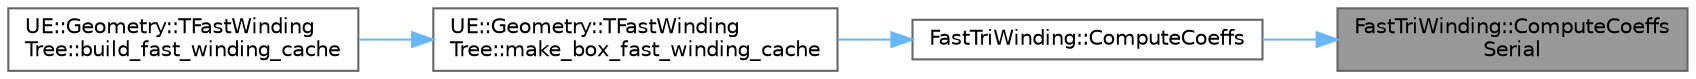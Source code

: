 digraph "FastTriWinding::ComputeCoeffsSerial"
{
 // INTERACTIVE_SVG=YES
 // LATEX_PDF_SIZE
  bgcolor="transparent";
  edge [fontname=Helvetica,fontsize=10,labelfontname=Helvetica,labelfontsize=10];
  node [fontname=Helvetica,fontsize=10,shape=box,height=0.2,width=0.4];
  rankdir="RL";
  Node1 [id="Node000001",label="FastTriWinding::ComputeCoeffs\lSerial",height=0.2,width=0.4,color="gray40", fillcolor="grey60", style="filled", fontcolor="black",tooltip="precompute constant coefficients of triangle winding number approximation (serial implementation) P: ..."];
  Node1 -> Node2 [id="edge1_Node000001_Node000002",dir="back",color="steelblue1",style="solid",tooltip=" "];
  Node2 [id="Node000002",label="FastTriWinding::ComputeCoeffs",height=0.2,width=0.4,color="grey40", fillcolor="white", style="filled",URL="$d8/dd6/namespaceFastTriWinding.html#a19c5b2a3df14da1e1eb65213ddefc2e8",tooltip="precompute constant coefficients of triangle winding number approximation (evaluated in parallel for ..."];
  Node2 -> Node3 [id="edge2_Node000002_Node000003",dir="back",color="steelblue1",style="solid",tooltip=" "];
  Node3 [id="Node000003",label="UE::Geometry::TFastWinding\lTree::make_box_fast_winding_cache",height=0.2,width=0.4,color="grey40", fillcolor="white", style="filled",URL="$dd/d0e/classUE_1_1Geometry_1_1TFastWindingTree.html#a6a45ca65aedb8438c1e2349f3f4b1ff4",tooltip=" "];
  Node3 -> Node4 [id="edge3_Node000003_Node000004",dir="back",color="steelblue1",style="solid",tooltip=" "];
  Node4 [id="Node000004",label="UE::Geometry::TFastWinding\lTree::build_fast_winding_cache",height=0.2,width=0.4,color="grey40", fillcolor="white", style="filled",URL="$dd/d0e/classUE_1_1Geometry_1_1TFastWindingTree.html#a154b56caac287a651a29ac9f8e34bca5",tooltip=" "];
}
